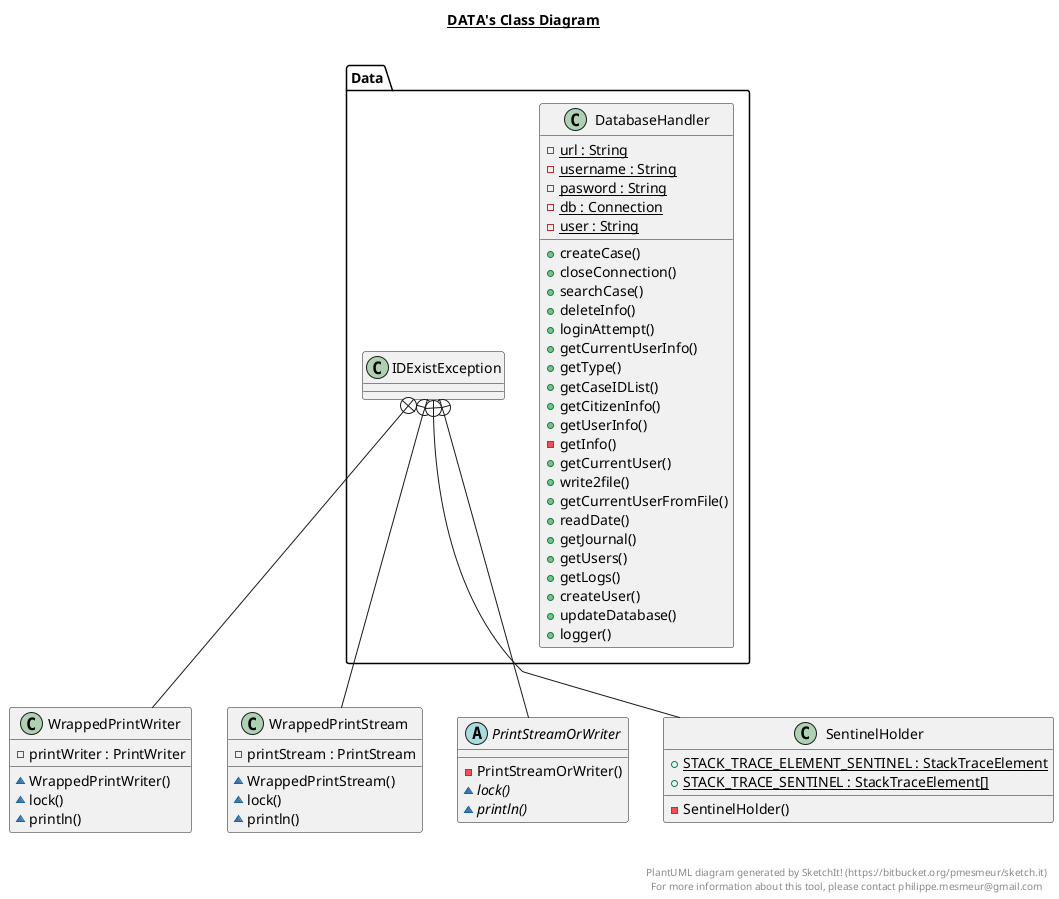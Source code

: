 @startuml

title __DATA's Class Diagram__\n

  package Data {
    class DatabaseHandler {
        {static} - url : String
        {static} - username : String
        {static} - pasword : String
        {static} - db : Connection
        {static} - user : String
        + createCase()
        + closeConnection()
        + searchCase()
        + deleteInfo()
        + loginAttempt()
        + getCurrentUserInfo()
        + getType()
        + getCaseIDList()
        + getCitizenInfo()
        + getUserInfo()
        - getInfo()
        + getCurrentUser()
        + write2file()
        + getCurrentUserFromFile()
        + readDate()
        + getJournal()
        + getUsers()
        + getLogs()
        + createUser()
        + updateDatabase()
        + logger()
    }
  }
  

  package Data {
    class IDExistException {
    }
  }
  

  class WrappedPrintWriter {
      - printWriter : PrintWriter
      ~ WrappedPrintWriter()
      ~ lock()
      ~ println()
  }
  

  class WrappedPrintStream {
      - printStream : PrintStream
      ~ WrappedPrintStream()
      ~ lock()
      ~ println()
  }
  

  abstract class PrintStreamOrWriter {
      - PrintStreamOrWriter()
      {abstract} ~ lock()
      {abstract} ~ println()
  }
  

  class SentinelHolder {
      {static} + STACK_TRACE_ELEMENT_SENTINEL : StackTraceElement
      {static} + STACK_TRACE_SENTINEL : StackTraceElement[]
      - SentinelHolder()
  }
  

  IDExistException +-down- WrappedPrintWriter
  IDExistException +-down- WrappedPrintStream
  IDExistException +-down- PrintStreamOrWriter
  IDExistException +-down- SentinelHolder


right footer


PlantUML diagram generated by SketchIt! (https://bitbucket.org/pmesmeur/sketch.it)
For more information about this tool, please contact philippe.mesmeur@gmail.com
endfooter

@enduml
